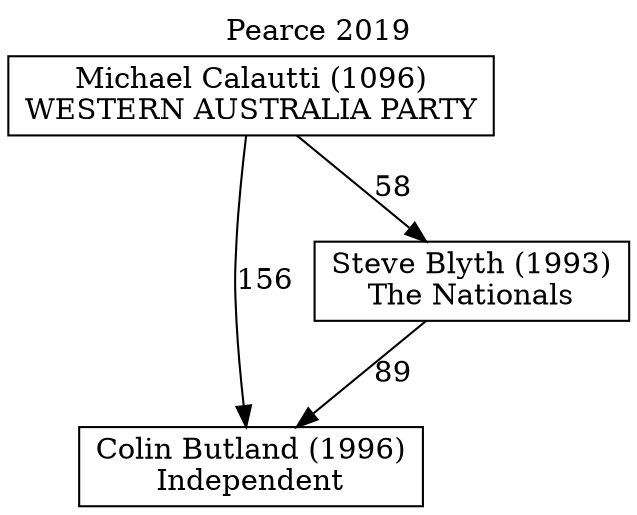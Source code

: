 // House preference flow
digraph "Colin Butland (1996)_Pearce_2019" {
	graph [label="Pearce 2019" labelloc=t mclimit=10]
	node [shape=box]
	"Colin Butland (1996)" [label="Colin Butland (1996)
Independent"]
	"Michael Calautti (1096)" [label="Michael Calautti (1096)
WESTERN AUSTRALIA PARTY"]
	"Steve Blyth (1993)" [label="Steve Blyth (1993)
The Nationals"]
	"Michael Calautti (1096)" -> "Colin Butland (1996)" [label=156]
	"Michael Calautti (1096)" -> "Steve Blyth (1993)" [label=58]
	"Steve Blyth (1993)" -> "Colin Butland (1996)" [label=89]
}

